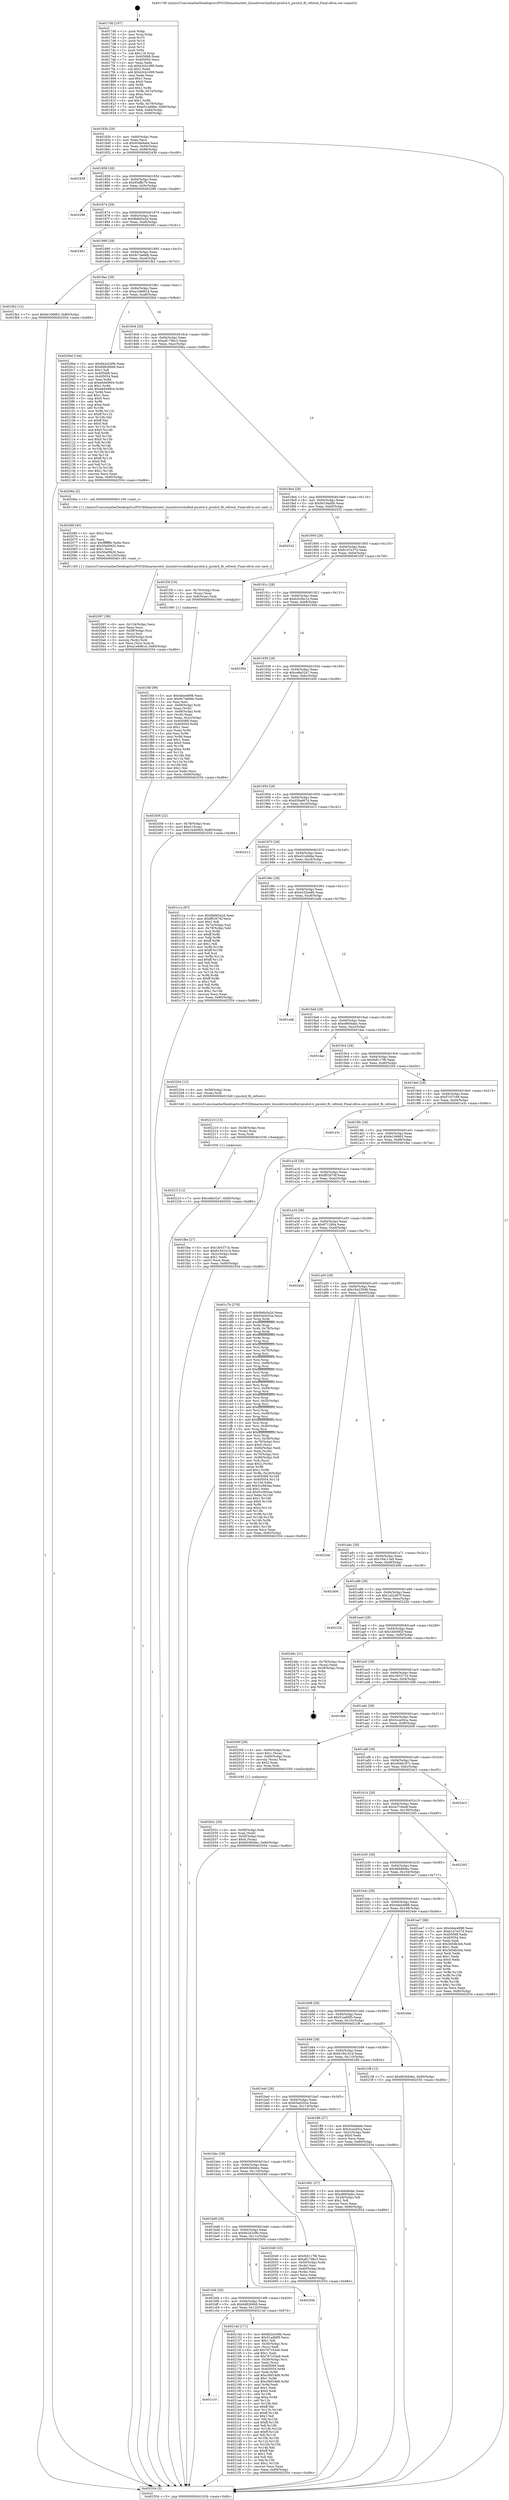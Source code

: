 digraph "0x4017d0" {
  label = "0x4017d0 (/mnt/c/Users/mathe/Desktop/tcc/POCII/binaries/extr_linuxdrivershidhid-picolcd.h_picolcd_fb_refresh_Final-ollvm.out::main(0))"
  labelloc = "t"
  node[shape=record]

  Entry [label="",width=0.3,height=0.3,shape=circle,fillcolor=black,style=filled]
  "0x40183b" [label="{
     0x40183b [29]\l
     | [instrs]\l
     &nbsp;&nbsp;0x40183b \<+3\>: mov -0x80(%rbp),%eax\l
     &nbsp;&nbsp;0x40183e \<+2\>: mov %eax,%ecx\l
     &nbsp;&nbsp;0x401840 \<+6\>: sub $0x93de9a6e,%ecx\l
     &nbsp;&nbsp;0x401846 \<+6\>: mov %eax,-0x94(%rbp)\l
     &nbsp;&nbsp;0x40184c \<+6\>: mov %ecx,-0x98(%rbp)\l
     &nbsp;&nbsp;0x401852 \<+6\>: je 0000000000402439 \<main+0xc69\>\l
  }"]
  "0x402439" [label="{
     0x402439\l
  }", style=dashed]
  "0x401858" [label="{
     0x401858 [28]\l
     | [instrs]\l
     &nbsp;&nbsp;0x401858 \<+5\>: jmp 000000000040185d \<main+0x8d\>\l
     &nbsp;&nbsp;0x40185d \<+6\>: mov -0x94(%rbp),%eax\l
     &nbsp;&nbsp;0x401863 \<+5\>: sub $0x95affe79,%eax\l
     &nbsp;&nbsp;0x401868 \<+6\>: mov %eax,-0x9c(%rbp)\l
     &nbsp;&nbsp;0x40186e \<+6\>: je 0000000000402286 \<main+0xab6\>\l
  }"]
  Exit [label="",width=0.3,height=0.3,shape=circle,fillcolor=black,style=filled,peripheries=2]
  "0x402286" [label="{
     0x402286\l
  }", style=dashed]
  "0x401874" [label="{
     0x401874 [28]\l
     | [instrs]\l
     &nbsp;&nbsp;0x401874 \<+5\>: jmp 0000000000401879 \<main+0xa9\>\l
     &nbsp;&nbsp;0x401879 \<+6\>: mov -0x94(%rbp),%eax\l
     &nbsp;&nbsp;0x40187f \<+5\>: sub $0x9b6b5a2d,%eax\l
     &nbsp;&nbsp;0x401884 \<+6\>: mov %eax,-0xa0(%rbp)\l
     &nbsp;&nbsp;0x40188a \<+6\>: je 0000000000402481 \<main+0xcb1\>\l
  }"]
  "0x40221f" [label="{
     0x40221f [12]\l
     | [instrs]\l
     &nbsp;&nbsp;0x40221f \<+7\>: movl $0xce8e52a7,-0x80(%rbp)\l
     &nbsp;&nbsp;0x402226 \<+5\>: jmp 0000000000402554 \<main+0xd84\>\l
  }"]
  "0x402481" [label="{
     0x402481\l
  }", style=dashed]
  "0x401890" [label="{
     0x401890 [28]\l
     | [instrs]\l
     &nbsp;&nbsp;0x401890 \<+5\>: jmp 0000000000401895 \<main+0xc5\>\l
     &nbsp;&nbsp;0x401895 \<+6\>: mov -0x94(%rbp),%eax\l
     &nbsp;&nbsp;0x40189b \<+5\>: sub $0x9c7de66b,%eax\l
     &nbsp;&nbsp;0x4018a0 \<+6\>: mov %eax,-0xa4(%rbp)\l
     &nbsp;&nbsp;0x4018a6 \<+6\>: je 0000000000401fb2 \<main+0x7e2\>\l
  }"]
  "0x402210" [label="{
     0x402210 [15]\l
     | [instrs]\l
     &nbsp;&nbsp;0x402210 \<+4\>: mov -0x58(%rbp),%rax\l
     &nbsp;&nbsp;0x402214 \<+3\>: mov (%rax),%rax\l
     &nbsp;&nbsp;0x402217 \<+3\>: mov %rax,%rdi\l
     &nbsp;&nbsp;0x40221a \<+5\>: call 0000000000401030 \<free@plt\>\l
     | [calls]\l
     &nbsp;&nbsp;0x401030 \{1\} (unknown)\l
  }"]
  "0x401fb2" [label="{
     0x401fb2 [12]\l
     | [instrs]\l
     &nbsp;&nbsp;0x401fb2 \<+7\>: movl $0xfe106863,-0x80(%rbp)\l
     &nbsp;&nbsp;0x401fb9 \<+5\>: jmp 0000000000402554 \<main+0xd84\>\l
  }"]
  "0x4018ac" [label="{
     0x4018ac [28]\l
     | [instrs]\l
     &nbsp;&nbsp;0x4018ac \<+5\>: jmp 00000000004018b1 \<main+0xe1\>\l
     &nbsp;&nbsp;0x4018b1 \<+6\>: mov -0x94(%rbp),%eax\l
     &nbsp;&nbsp;0x4018b7 \<+5\>: sub $0xa1e9d61d,%eax\l
     &nbsp;&nbsp;0x4018bc \<+6\>: mov %eax,-0xa8(%rbp)\l
     &nbsp;&nbsp;0x4018c2 \<+6\>: je 00000000004020bd \<main+0x8ed\>\l
  }"]
  "0x401c10" [label="{
     0x401c10\l
  }", style=dashed]
  "0x4020bd" [label="{
     0x4020bd [144]\l
     | [instrs]\l
     &nbsp;&nbsp;0x4020bd \<+5\>: mov $0x6b2e249b,%eax\l
     &nbsp;&nbsp;0x4020c2 \<+5\>: mov $0x6d8266b9,%ecx\l
     &nbsp;&nbsp;0x4020c7 \<+2\>: mov $0x1,%dl\l
     &nbsp;&nbsp;0x4020c9 \<+7\>: mov 0x405068,%esi\l
     &nbsp;&nbsp;0x4020d0 \<+7\>: mov 0x405054,%edi\l
     &nbsp;&nbsp;0x4020d7 \<+3\>: mov %esi,%r8d\l
     &nbsp;&nbsp;0x4020da \<+7\>: sub $0xe6d49804,%r8d\l
     &nbsp;&nbsp;0x4020e1 \<+4\>: sub $0x1,%r8d\l
     &nbsp;&nbsp;0x4020e5 \<+7\>: add $0xe6d49804,%r8d\l
     &nbsp;&nbsp;0x4020ec \<+4\>: imul %r8d,%esi\l
     &nbsp;&nbsp;0x4020f0 \<+3\>: and $0x1,%esi\l
     &nbsp;&nbsp;0x4020f3 \<+3\>: cmp $0x0,%esi\l
     &nbsp;&nbsp;0x4020f6 \<+4\>: sete %r9b\l
     &nbsp;&nbsp;0x4020fa \<+3\>: cmp $0xa,%edi\l
     &nbsp;&nbsp;0x4020fd \<+4\>: setl %r10b\l
     &nbsp;&nbsp;0x402101 \<+3\>: mov %r9b,%r11b\l
     &nbsp;&nbsp;0x402104 \<+4\>: xor $0xff,%r11b\l
     &nbsp;&nbsp;0x402108 \<+3\>: mov %r10b,%bl\l
     &nbsp;&nbsp;0x40210b \<+3\>: xor $0xff,%bl\l
     &nbsp;&nbsp;0x40210e \<+3\>: xor $0x0,%dl\l
     &nbsp;&nbsp;0x402111 \<+3\>: mov %r11b,%r14b\l
     &nbsp;&nbsp;0x402114 \<+4\>: and $0x0,%r14b\l
     &nbsp;&nbsp;0x402118 \<+3\>: and %dl,%r9b\l
     &nbsp;&nbsp;0x40211b \<+3\>: mov %bl,%r15b\l
     &nbsp;&nbsp;0x40211e \<+4\>: and $0x0,%r15b\l
     &nbsp;&nbsp;0x402122 \<+3\>: and %dl,%r10b\l
     &nbsp;&nbsp;0x402125 \<+3\>: or %r9b,%r14b\l
     &nbsp;&nbsp;0x402128 \<+3\>: or %r10b,%r15b\l
     &nbsp;&nbsp;0x40212b \<+3\>: xor %r15b,%r14b\l
     &nbsp;&nbsp;0x40212e \<+3\>: or %bl,%r11b\l
     &nbsp;&nbsp;0x402131 \<+4\>: xor $0xff,%r11b\l
     &nbsp;&nbsp;0x402135 \<+3\>: or $0x0,%dl\l
     &nbsp;&nbsp;0x402138 \<+3\>: and %dl,%r11b\l
     &nbsp;&nbsp;0x40213b \<+3\>: or %r11b,%r14b\l
     &nbsp;&nbsp;0x40213e \<+4\>: test $0x1,%r14b\l
     &nbsp;&nbsp;0x402142 \<+3\>: cmovne %ecx,%eax\l
     &nbsp;&nbsp;0x402145 \<+3\>: mov %eax,-0x80(%rbp)\l
     &nbsp;&nbsp;0x402148 \<+5\>: jmp 0000000000402554 \<main+0xd84\>\l
  }"]
  "0x4018c8" [label="{
     0x4018c8 [28]\l
     | [instrs]\l
     &nbsp;&nbsp;0x4018c8 \<+5\>: jmp 00000000004018cd \<main+0xfd\>\l
     &nbsp;&nbsp;0x4018cd \<+6\>: mov -0x94(%rbp),%eax\l
     &nbsp;&nbsp;0x4018d3 \<+5\>: sub $0xa8179bc3,%eax\l
     &nbsp;&nbsp;0x4018d8 \<+6\>: mov %eax,-0xac(%rbp)\l
     &nbsp;&nbsp;0x4018de \<+6\>: je 000000000040206a \<main+0x89a\>\l
  }"]
  "0x40214d" [label="{
     0x40214d [171]\l
     | [instrs]\l
     &nbsp;&nbsp;0x40214d \<+5\>: mov $0x6b2e249b,%eax\l
     &nbsp;&nbsp;0x402152 \<+5\>: mov $0x51adf4f5,%ecx\l
     &nbsp;&nbsp;0x402157 \<+2\>: mov $0x1,%dl\l
     &nbsp;&nbsp;0x402159 \<+4\>: mov -0x50(%rbp),%rsi\l
     &nbsp;&nbsp;0x40215d \<+2\>: mov (%rsi),%edi\l
     &nbsp;&nbsp;0x40215f \<+6\>: add $0x767c53a9,%edi\l
     &nbsp;&nbsp;0x402165 \<+3\>: add $0x1,%edi\l
     &nbsp;&nbsp;0x402168 \<+6\>: sub $0x767c53a9,%edi\l
     &nbsp;&nbsp;0x40216e \<+4\>: mov -0x50(%rbp),%rsi\l
     &nbsp;&nbsp;0x402172 \<+2\>: mov %edi,(%rsi)\l
     &nbsp;&nbsp;0x402174 \<+7\>: mov 0x405068,%edi\l
     &nbsp;&nbsp;0x40217b \<+8\>: mov 0x405054,%r8d\l
     &nbsp;&nbsp;0x402183 \<+3\>: mov %edi,%r9d\l
     &nbsp;&nbsp;0x402186 \<+7\>: add $0xc06f18d8,%r9d\l
     &nbsp;&nbsp;0x40218d \<+4\>: sub $0x1,%r9d\l
     &nbsp;&nbsp;0x402191 \<+7\>: sub $0xc06f18d8,%r9d\l
     &nbsp;&nbsp;0x402198 \<+4\>: imul %r9d,%edi\l
     &nbsp;&nbsp;0x40219c \<+3\>: and $0x1,%edi\l
     &nbsp;&nbsp;0x40219f \<+3\>: cmp $0x0,%edi\l
     &nbsp;&nbsp;0x4021a2 \<+4\>: sete %r10b\l
     &nbsp;&nbsp;0x4021a6 \<+4\>: cmp $0xa,%r8d\l
     &nbsp;&nbsp;0x4021aa \<+4\>: setl %r11b\l
     &nbsp;&nbsp;0x4021ae \<+3\>: mov %r10b,%bl\l
     &nbsp;&nbsp;0x4021b1 \<+3\>: xor $0xff,%bl\l
     &nbsp;&nbsp;0x4021b4 \<+3\>: mov %r11b,%r14b\l
     &nbsp;&nbsp;0x4021b7 \<+4\>: xor $0xff,%r14b\l
     &nbsp;&nbsp;0x4021bb \<+3\>: xor $0x1,%dl\l
     &nbsp;&nbsp;0x4021be \<+3\>: mov %bl,%r15b\l
     &nbsp;&nbsp;0x4021c1 \<+4\>: and $0xff,%r15b\l
     &nbsp;&nbsp;0x4021c5 \<+3\>: and %dl,%r10b\l
     &nbsp;&nbsp;0x4021c8 \<+3\>: mov %r14b,%r12b\l
     &nbsp;&nbsp;0x4021cb \<+4\>: and $0xff,%r12b\l
     &nbsp;&nbsp;0x4021cf \<+3\>: and %dl,%r11b\l
     &nbsp;&nbsp;0x4021d2 \<+3\>: or %r10b,%r15b\l
     &nbsp;&nbsp;0x4021d5 \<+3\>: or %r11b,%r12b\l
     &nbsp;&nbsp;0x4021d8 \<+3\>: xor %r12b,%r15b\l
     &nbsp;&nbsp;0x4021db \<+3\>: or %r14b,%bl\l
     &nbsp;&nbsp;0x4021de \<+3\>: xor $0xff,%bl\l
     &nbsp;&nbsp;0x4021e1 \<+3\>: or $0x1,%dl\l
     &nbsp;&nbsp;0x4021e4 \<+2\>: and %dl,%bl\l
     &nbsp;&nbsp;0x4021e6 \<+3\>: or %bl,%r15b\l
     &nbsp;&nbsp;0x4021e9 \<+4\>: test $0x1,%r15b\l
     &nbsp;&nbsp;0x4021ed \<+3\>: cmovne %ecx,%eax\l
     &nbsp;&nbsp;0x4021f0 \<+3\>: mov %eax,-0x80(%rbp)\l
     &nbsp;&nbsp;0x4021f3 \<+5\>: jmp 0000000000402554 \<main+0xd84\>\l
  }"]
  "0x40206a" [label="{
     0x40206a [5]\l
     | [instrs]\l
     &nbsp;&nbsp;0x40206a \<+5\>: call 0000000000401160 \<next_i\>\l
     | [calls]\l
     &nbsp;&nbsp;0x401160 \{1\} (/mnt/c/Users/mathe/Desktop/tcc/POCII/binaries/extr_linuxdrivershidhid-picolcd.h_picolcd_fb_refresh_Final-ollvm.out::next_i)\l
  }"]
  "0x4018e4" [label="{
     0x4018e4 [28]\l
     | [instrs]\l
     &nbsp;&nbsp;0x4018e4 \<+5\>: jmp 00000000004018e9 \<main+0x119\>\l
     &nbsp;&nbsp;0x4018e9 \<+6\>: mov -0x94(%rbp),%eax\l
     &nbsp;&nbsp;0x4018ef \<+5\>: sub $0xb019ad0b,%eax\l
     &nbsp;&nbsp;0x4018f4 \<+6\>: mov %eax,-0xb0(%rbp)\l
     &nbsp;&nbsp;0x4018fa \<+6\>: je 0000000000402532 \<main+0xd62\>\l
  }"]
  "0x401bf4" [label="{
     0x401bf4 [28]\l
     | [instrs]\l
     &nbsp;&nbsp;0x401bf4 \<+5\>: jmp 0000000000401bf9 \<main+0x429\>\l
     &nbsp;&nbsp;0x401bf9 \<+6\>: mov -0x94(%rbp),%eax\l
     &nbsp;&nbsp;0x401bff \<+5\>: sub $0x6d8266b9,%eax\l
     &nbsp;&nbsp;0x401c04 \<+6\>: mov %eax,-0x120(%rbp)\l
     &nbsp;&nbsp;0x401c0a \<+6\>: je 000000000040214d \<main+0x97d\>\l
  }"]
  "0x402532" [label="{
     0x402532\l
  }", style=dashed]
  "0x401900" [label="{
     0x401900 [28]\l
     | [instrs]\l
     &nbsp;&nbsp;0x401900 \<+5\>: jmp 0000000000401905 \<main+0x135\>\l
     &nbsp;&nbsp;0x401905 \<+6\>: mov -0x94(%rbp),%eax\l
     &nbsp;&nbsp;0x40190b \<+5\>: sub $0xb1d7e37d,%eax\l
     &nbsp;&nbsp;0x401910 \<+6\>: mov %eax,-0xb4(%rbp)\l
     &nbsp;&nbsp;0x401916 \<+6\>: je 0000000000401f3f \<main+0x76f\>\l
  }"]
  "0x40250b" [label="{
     0x40250b\l
  }", style=dashed]
  "0x401f3f" [label="{
     0x401f3f [16]\l
     | [instrs]\l
     &nbsp;&nbsp;0x401f3f \<+4\>: mov -0x70(%rbp),%rax\l
     &nbsp;&nbsp;0x401f43 \<+3\>: mov (%rax),%rax\l
     &nbsp;&nbsp;0x401f46 \<+4\>: mov 0x8(%rax),%rdi\l
     &nbsp;&nbsp;0x401f4a \<+5\>: call 0000000000401060 \<atoi@plt\>\l
     | [calls]\l
     &nbsp;&nbsp;0x401060 \{1\} (unknown)\l
  }"]
  "0x40191c" [label="{
     0x40191c [28]\l
     | [instrs]\l
     &nbsp;&nbsp;0x40191c \<+5\>: jmp 0000000000401921 \<main+0x151\>\l
     &nbsp;&nbsp;0x401921 \<+6\>: mov -0x94(%rbp),%eax\l
     &nbsp;&nbsp;0x401927 \<+5\>: sub $0xb3c0bc1e,%eax\l
     &nbsp;&nbsp;0x40192c \<+6\>: mov %eax,-0xb8(%rbp)\l
     &nbsp;&nbsp;0x401932 \<+6\>: je 0000000000402364 \<main+0xb94\>\l
  }"]
  "0x402097" [label="{
     0x402097 [38]\l
     | [instrs]\l
     &nbsp;&nbsp;0x402097 \<+6\>: mov -0x124(%rbp),%ecx\l
     &nbsp;&nbsp;0x40209d \<+3\>: imul %eax,%ecx\l
     &nbsp;&nbsp;0x4020a0 \<+4\>: mov -0x58(%rbp),%rsi\l
     &nbsp;&nbsp;0x4020a4 \<+3\>: mov (%rsi),%rsi\l
     &nbsp;&nbsp;0x4020a7 \<+4\>: mov -0x50(%rbp),%rdi\l
     &nbsp;&nbsp;0x4020ab \<+3\>: movslq (%rdi),%rdi\l
     &nbsp;&nbsp;0x4020ae \<+3\>: mov %ecx,(%rsi,%rdi,4)\l
     &nbsp;&nbsp;0x4020b1 \<+7\>: movl $0xa1e9d61d,-0x80(%rbp)\l
     &nbsp;&nbsp;0x4020b8 \<+5\>: jmp 0000000000402554 \<main+0xd84\>\l
  }"]
  "0x402364" [label="{
     0x402364\l
  }", style=dashed]
  "0x401938" [label="{
     0x401938 [28]\l
     | [instrs]\l
     &nbsp;&nbsp;0x401938 \<+5\>: jmp 000000000040193d \<main+0x16d\>\l
     &nbsp;&nbsp;0x40193d \<+6\>: mov -0x94(%rbp),%eax\l
     &nbsp;&nbsp;0x401943 \<+5\>: sub $0xce8e52a7,%eax\l
     &nbsp;&nbsp;0x401948 \<+6\>: mov %eax,-0xbc(%rbp)\l
     &nbsp;&nbsp;0x40194e \<+6\>: je 0000000000402456 \<main+0xc86\>\l
  }"]
  "0x40206f" [label="{
     0x40206f [40]\l
     | [instrs]\l
     &nbsp;&nbsp;0x40206f \<+5\>: mov $0x2,%ecx\l
     &nbsp;&nbsp;0x402074 \<+1\>: cltd\l
     &nbsp;&nbsp;0x402075 \<+2\>: idiv %ecx\l
     &nbsp;&nbsp;0x402077 \<+6\>: imul $0xfffffffe,%edx,%ecx\l
     &nbsp;&nbsp;0x40207d \<+6\>: add $0x50a0f420,%ecx\l
     &nbsp;&nbsp;0x402083 \<+3\>: add $0x1,%ecx\l
     &nbsp;&nbsp;0x402086 \<+6\>: sub $0x50a0f420,%ecx\l
     &nbsp;&nbsp;0x40208c \<+6\>: mov %ecx,-0x124(%rbp)\l
     &nbsp;&nbsp;0x402092 \<+5\>: call 0000000000401160 \<next_i\>\l
     | [calls]\l
     &nbsp;&nbsp;0x401160 \{1\} (/mnt/c/Users/mathe/Desktop/tcc/POCII/binaries/extr_linuxdrivershidhid-picolcd.h_picolcd_fb_refresh_Final-ollvm.out::next_i)\l
  }"]
  "0x402456" [label="{
     0x402456 [22]\l
     | [instrs]\l
     &nbsp;&nbsp;0x402456 \<+4\>: mov -0x78(%rbp),%rax\l
     &nbsp;&nbsp;0x40245a \<+6\>: movl $0x0,(%rax)\l
     &nbsp;&nbsp;0x402460 \<+7\>: movl $0x1b400f2f,-0x80(%rbp)\l
     &nbsp;&nbsp;0x402467 \<+5\>: jmp 0000000000402554 \<main+0xd84\>\l
  }"]
  "0x401954" [label="{
     0x401954 [28]\l
     | [instrs]\l
     &nbsp;&nbsp;0x401954 \<+5\>: jmp 0000000000401959 \<main+0x189\>\l
     &nbsp;&nbsp;0x401959 \<+6\>: mov -0x94(%rbp),%eax\l
     &nbsp;&nbsp;0x40195f \<+5\>: sub $0xd30a667d,%eax\l
     &nbsp;&nbsp;0x401964 \<+6\>: mov %eax,-0xc0(%rbp)\l
     &nbsp;&nbsp;0x40196a \<+6\>: je 0000000000402412 \<main+0xc42\>\l
  }"]
  "0x401bd8" [label="{
     0x401bd8 [28]\l
     | [instrs]\l
     &nbsp;&nbsp;0x401bd8 \<+5\>: jmp 0000000000401bdd \<main+0x40d\>\l
     &nbsp;&nbsp;0x401bdd \<+6\>: mov -0x94(%rbp),%eax\l
     &nbsp;&nbsp;0x401be3 \<+5\>: sub $0x6b2e249b,%eax\l
     &nbsp;&nbsp;0x401be8 \<+6\>: mov %eax,-0x11c(%rbp)\l
     &nbsp;&nbsp;0x401bee \<+6\>: je 000000000040250b \<main+0xd3b\>\l
  }"]
  "0x402412" [label="{
     0x402412\l
  }", style=dashed]
  "0x401970" [label="{
     0x401970 [28]\l
     | [instrs]\l
     &nbsp;&nbsp;0x401970 \<+5\>: jmp 0000000000401975 \<main+0x1a5\>\l
     &nbsp;&nbsp;0x401975 \<+6\>: mov -0x94(%rbp),%eax\l
     &nbsp;&nbsp;0x40197b \<+5\>: sub $0xe51a9dbe,%eax\l
     &nbsp;&nbsp;0x401980 \<+6\>: mov %eax,-0xc4(%rbp)\l
     &nbsp;&nbsp;0x401986 \<+6\>: je 0000000000401c1a \<main+0x44a\>\l
  }"]
  "0x402049" [label="{
     0x402049 [33]\l
     | [instrs]\l
     &nbsp;&nbsp;0x402049 \<+5\>: mov $0xf48117f6,%eax\l
     &nbsp;&nbsp;0x40204e \<+5\>: mov $0xa8179bc3,%ecx\l
     &nbsp;&nbsp;0x402053 \<+4\>: mov -0x50(%rbp),%rdx\l
     &nbsp;&nbsp;0x402057 \<+2\>: mov (%rdx),%esi\l
     &nbsp;&nbsp;0x402059 \<+4\>: mov -0x60(%rbp),%rdx\l
     &nbsp;&nbsp;0x40205d \<+2\>: cmp (%rdx),%esi\l
     &nbsp;&nbsp;0x40205f \<+3\>: cmovl %ecx,%eax\l
     &nbsp;&nbsp;0x402062 \<+3\>: mov %eax,-0x80(%rbp)\l
     &nbsp;&nbsp;0x402065 \<+5\>: jmp 0000000000402554 \<main+0xd84\>\l
  }"]
  "0x401c1a" [label="{
     0x401c1a [97]\l
     | [instrs]\l
     &nbsp;&nbsp;0x401c1a \<+5\>: mov $0x9b6b5a2d,%eax\l
     &nbsp;&nbsp;0x401c1f \<+5\>: mov $0xff52674f,%ecx\l
     &nbsp;&nbsp;0x401c24 \<+2\>: mov $0x1,%dl\l
     &nbsp;&nbsp;0x401c26 \<+4\>: mov -0x7a(%rbp),%sil\l
     &nbsp;&nbsp;0x401c2a \<+4\>: mov -0x79(%rbp),%dil\l
     &nbsp;&nbsp;0x401c2e \<+3\>: mov %sil,%r8b\l
     &nbsp;&nbsp;0x401c31 \<+4\>: xor $0xff,%r8b\l
     &nbsp;&nbsp;0x401c35 \<+3\>: mov %dil,%r9b\l
     &nbsp;&nbsp;0x401c38 \<+4\>: xor $0xff,%r9b\l
     &nbsp;&nbsp;0x401c3c \<+3\>: xor $0x1,%dl\l
     &nbsp;&nbsp;0x401c3f \<+3\>: mov %r8b,%r10b\l
     &nbsp;&nbsp;0x401c42 \<+4\>: and $0xff,%r10b\l
     &nbsp;&nbsp;0x401c46 \<+3\>: and %dl,%sil\l
     &nbsp;&nbsp;0x401c49 \<+3\>: mov %r9b,%r11b\l
     &nbsp;&nbsp;0x401c4c \<+4\>: and $0xff,%r11b\l
     &nbsp;&nbsp;0x401c50 \<+3\>: and %dl,%dil\l
     &nbsp;&nbsp;0x401c53 \<+3\>: or %sil,%r10b\l
     &nbsp;&nbsp;0x401c56 \<+3\>: or %dil,%r11b\l
     &nbsp;&nbsp;0x401c59 \<+3\>: xor %r11b,%r10b\l
     &nbsp;&nbsp;0x401c5c \<+3\>: or %r9b,%r8b\l
     &nbsp;&nbsp;0x401c5f \<+4\>: xor $0xff,%r8b\l
     &nbsp;&nbsp;0x401c63 \<+3\>: or $0x1,%dl\l
     &nbsp;&nbsp;0x401c66 \<+3\>: and %dl,%r8b\l
     &nbsp;&nbsp;0x401c69 \<+3\>: or %r8b,%r10b\l
     &nbsp;&nbsp;0x401c6c \<+4\>: test $0x1,%r10b\l
     &nbsp;&nbsp;0x401c70 \<+3\>: cmovne %ecx,%eax\l
     &nbsp;&nbsp;0x401c73 \<+3\>: mov %eax,-0x80(%rbp)\l
     &nbsp;&nbsp;0x401c76 \<+5\>: jmp 0000000000402554 \<main+0xd84\>\l
  }"]
  "0x40198c" [label="{
     0x40198c [28]\l
     | [instrs]\l
     &nbsp;&nbsp;0x40198c \<+5\>: jmp 0000000000401991 \<main+0x1c1\>\l
     &nbsp;&nbsp;0x401991 \<+6\>: mov -0x94(%rbp),%eax\l
     &nbsp;&nbsp;0x401997 \<+5\>: sub $0xe532ee86,%eax\l
     &nbsp;&nbsp;0x40199c \<+6\>: mov %eax,-0xc8(%rbp)\l
     &nbsp;&nbsp;0x4019a2 \<+6\>: je 0000000000401edb \<main+0x70b\>\l
  }"]
  "0x402554" [label="{
     0x402554 [5]\l
     | [instrs]\l
     &nbsp;&nbsp;0x402554 \<+5\>: jmp 000000000040183b \<main+0x6b\>\l
  }"]
  "0x4017d0" [label="{
     0x4017d0 [107]\l
     | [instrs]\l
     &nbsp;&nbsp;0x4017d0 \<+1\>: push %rbp\l
     &nbsp;&nbsp;0x4017d1 \<+3\>: mov %rsp,%rbp\l
     &nbsp;&nbsp;0x4017d4 \<+2\>: push %r15\l
     &nbsp;&nbsp;0x4017d6 \<+2\>: push %r14\l
     &nbsp;&nbsp;0x4017d8 \<+2\>: push %r13\l
     &nbsp;&nbsp;0x4017da \<+2\>: push %r12\l
     &nbsp;&nbsp;0x4017dc \<+1\>: push %rbx\l
     &nbsp;&nbsp;0x4017dd \<+7\>: sub $0x118,%rsp\l
     &nbsp;&nbsp;0x4017e4 \<+7\>: mov 0x405068,%eax\l
     &nbsp;&nbsp;0x4017eb \<+7\>: mov 0x405054,%ecx\l
     &nbsp;&nbsp;0x4017f2 \<+2\>: mov %eax,%edx\l
     &nbsp;&nbsp;0x4017f4 \<+6\>: sub $0xb3cb1d99,%edx\l
     &nbsp;&nbsp;0x4017fa \<+3\>: sub $0x1,%edx\l
     &nbsp;&nbsp;0x4017fd \<+6\>: add $0xb3cb1d99,%edx\l
     &nbsp;&nbsp;0x401803 \<+3\>: imul %edx,%eax\l
     &nbsp;&nbsp;0x401806 \<+3\>: and $0x1,%eax\l
     &nbsp;&nbsp;0x401809 \<+3\>: cmp $0x0,%eax\l
     &nbsp;&nbsp;0x40180c \<+4\>: sete %r8b\l
     &nbsp;&nbsp;0x401810 \<+4\>: and $0x1,%r8b\l
     &nbsp;&nbsp;0x401814 \<+4\>: mov %r8b,-0x7a(%rbp)\l
     &nbsp;&nbsp;0x401818 \<+3\>: cmp $0xa,%ecx\l
     &nbsp;&nbsp;0x40181b \<+4\>: setl %r8b\l
     &nbsp;&nbsp;0x40181f \<+4\>: and $0x1,%r8b\l
     &nbsp;&nbsp;0x401823 \<+4\>: mov %r8b,-0x79(%rbp)\l
     &nbsp;&nbsp;0x401827 \<+7\>: movl $0xe51a9dbe,-0x80(%rbp)\l
     &nbsp;&nbsp;0x40182e \<+6\>: mov %edi,-0x84(%rbp)\l
     &nbsp;&nbsp;0x401834 \<+7\>: mov %rsi,-0x90(%rbp)\l
  }"]
  "0x40202c" [label="{
     0x40202c [29]\l
     | [instrs]\l
     &nbsp;&nbsp;0x40202c \<+4\>: mov -0x58(%rbp),%rdi\l
     &nbsp;&nbsp;0x402030 \<+3\>: mov %rax,(%rdi)\l
     &nbsp;&nbsp;0x402033 \<+4\>: mov -0x50(%rbp),%rax\l
     &nbsp;&nbsp;0x402037 \<+6\>: movl $0x0,(%rax)\l
     &nbsp;&nbsp;0x40203d \<+7\>: movl $0x663b64bc,-0x80(%rbp)\l
     &nbsp;&nbsp;0x402044 \<+5\>: jmp 0000000000402554 \<main+0xd84\>\l
  }"]
  "0x401edb" [label="{
     0x401edb\l
  }", style=dashed]
  "0x4019a8" [label="{
     0x4019a8 [28]\l
     | [instrs]\l
     &nbsp;&nbsp;0x4019a8 \<+5\>: jmp 00000000004019ad \<main+0x1dd\>\l
     &nbsp;&nbsp;0x4019ad \<+6\>: mov -0x94(%rbp),%eax\l
     &nbsp;&nbsp;0x4019b3 \<+5\>: sub $0xe8604abc,%eax\l
     &nbsp;&nbsp;0x4019b8 \<+6\>: mov %eax,-0xcc(%rbp)\l
     &nbsp;&nbsp;0x4019be \<+6\>: je 0000000000401dac \<main+0x5dc\>\l
  }"]
  "0x401f4f" [label="{
     0x401f4f [99]\l
     | [instrs]\l
     &nbsp;&nbsp;0x401f4f \<+5\>: mov $0x4dee4898,%ecx\l
     &nbsp;&nbsp;0x401f54 \<+5\>: mov $0x9c7de66b,%edx\l
     &nbsp;&nbsp;0x401f59 \<+2\>: xor %esi,%esi\l
     &nbsp;&nbsp;0x401f5b \<+4\>: mov -0x68(%rbp),%rdi\l
     &nbsp;&nbsp;0x401f5f \<+2\>: mov %eax,(%rdi)\l
     &nbsp;&nbsp;0x401f61 \<+4\>: mov -0x68(%rbp),%rdi\l
     &nbsp;&nbsp;0x401f65 \<+2\>: mov (%rdi),%eax\l
     &nbsp;&nbsp;0x401f67 \<+3\>: mov %eax,-0x2c(%rbp)\l
     &nbsp;&nbsp;0x401f6a \<+7\>: mov 0x405068,%eax\l
     &nbsp;&nbsp;0x401f71 \<+8\>: mov 0x405054,%r8d\l
     &nbsp;&nbsp;0x401f79 \<+3\>: sub $0x1,%esi\l
     &nbsp;&nbsp;0x401f7c \<+3\>: mov %eax,%r9d\l
     &nbsp;&nbsp;0x401f7f \<+3\>: add %esi,%r9d\l
     &nbsp;&nbsp;0x401f82 \<+4\>: imul %r9d,%eax\l
     &nbsp;&nbsp;0x401f86 \<+3\>: and $0x1,%eax\l
     &nbsp;&nbsp;0x401f89 \<+3\>: cmp $0x0,%eax\l
     &nbsp;&nbsp;0x401f8c \<+4\>: sete %r10b\l
     &nbsp;&nbsp;0x401f90 \<+4\>: cmp $0xa,%r8d\l
     &nbsp;&nbsp;0x401f94 \<+4\>: setl %r11b\l
     &nbsp;&nbsp;0x401f98 \<+3\>: mov %r10b,%bl\l
     &nbsp;&nbsp;0x401f9b \<+3\>: and %r11b,%bl\l
     &nbsp;&nbsp;0x401f9e \<+3\>: xor %r11b,%r10b\l
     &nbsp;&nbsp;0x401fa1 \<+3\>: or %r10b,%bl\l
     &nbsp;&nbsp;0x401fa4 \<+3\>: test $0x1,%bl\l
     &nbsp;&nbsp;0x401fa7 \<+3\>: cmovne %edx,%ecx\l
     &nbsp;&nbsp;0x401faa \<+3\>: mov %ecx,-0x80(%rbp)\l
     &nbsp;&nbsp;0x401fad \<+5\>: jmp 0000000000402554 \<main+0xd84\>\l
  }"]
  "0x401dac" [label="{
     0x401dac\l
  }", style=dashed]
  "0x4019c4" [label="{
     0x4019c4 [28]\l
     | [instrs]\l
     &nbsp;&nbsp;0x4019c4 \<+5\>: jmp 00000000004019c9 \<main+0x1f9\>\l
     &nbsp;&nbsp;0x4019c9 \<+6\>: mov -0x94(%rbp),%eax\l
     &nbsp;&nbsp;0x4019cf \<+5\>: sub $0xf48117f6,%eax\l
     &nbsp;&nbsp;0x4019d4 \<+6\>: mov %eax,-0xd0(%rbp)\l
     &nbsp;&nbsp;0x4019da \<+6\>: je 0000000000402204 \<main+0xa34\>\l
  }"]
  "0x401bbc" [label="{
     0x401bbc [28]\l
     | [instrs]\l
     &nbsp;&nbsp;0x401bbc \<+5\>: jmp 0000000000401bc1 \<main+0x3f1\>\l
     &nbsp;&nbsp;0x401bc1 \<+6\>: mov -0x94(%rbp),%eax\l
     &nbsp;&nbsp;0x401bc7 \<+5\>: sub $0x663b64bc,%eax\l
     &nbsp;&nbsp;0x401bcc \<+6\>: mov %eax,-0x118(%rbp)\l
     &nbsp;&nbsp;0x401bd2 \<+6\>: je 0000000000402049 \<main+0x879\>\l
  }"]
  "0x402204" [label="{
     0x402204 [12]\l
     | [instrs]\l
     &nbsp;&nbsp;0x402204 \<+4\>: mov -0x58(%rbp),%rax\l
     &nbsp;&nbsp;0x402208 \<+3\>: mov (%rax),%rdi\l
     &nbsp;&nbsp;0x40220b \<+5\>: call 00000000004015d0 \<picolcd_fb_refresh\>\l
     | [calls]\l
     &nbsp;&nbsp;0x4015d0 \{1\} (/mnt/c/Users/mathe/Desktop/tcc/POCII/binaries/extr_linuxdrivershidhid-picolcd.h_picolcd_fb_refresh_Final-ollvm.out::picolcd_fb_refresh)\l
  }"]
  "0x4019e0" [label="{
     0x4019e0 [28]\l
     | [instrs]\l
     &nbsp;&nbsp;0x4019e0 \<+5\>: jmp 00000000004019e5 \<main+0x215\>\l
     &nbsp;&nbsp;0x4019e5 \<+6\>: mov -0x94(%rbp),%eax\l
     &nbsp;&nbsp;0x4019eb \<+5\>: sub $0xf7c57c99,%eax\l
     &nbsp;&nbsp;0x4019f0 \<+6\>: mov %eax,-0xd4(%rbp)\l
     &nbsp;&nbsp;0x4019f6 \<+6\>: je 0000000000401e3c \<main+0x66c\>\l
  }"]
  "0x401d91" [label="{
     0x401d91 [27]\l
     | [instrs]\l
     &nbsp;&nbsp;0x401d91 \<+5\>: mov $0x4b6d6dec,%eax\l
     &nbsp;&nbsp;0x401d96 \<+5\>: mov $0xe8604abc,%ecx\l
     &nbsp;&nbsp;0x401d9b \<+3\>: mov -0x2d(%rbp),%dl\l
     &nbsp;&nbsp;0x401d9e \<+3\>: test $0x1,%dl\l
     &nbsp;&nbsp;0x401da1 \<+3\>: cmovne %ecx,%eax\l
     &nbsp;&nbsp;0x401da4 \<+3\>: mov %eax,-0x80(%rbp)\l
     &nbsp;&nbsp;0x401da7 \<+5\>: jmp 0000000000402554 \<main+0xd84\>\l
  }"]
  "0x401e3c" [label="{
     0x401e3c\l
  }", style=dashed]
  "0x4019fc" [label="{
     0x4019fc [28]\l
     | [instrs]\l
     &nbsp;&nbsp;0x4019fc \<+5\>: jmp 0000000000401a01 \<main+0x231\>\l
     &nbsp;&nbsp;0x401a01 \<+6\>: mov -0x94(%rbp),%eax\l
     &nbsp;&nbsp;0x401a07 \<+5\>: sub $0xfe106863,%eax\l
     &nbsp;&nbsp;0x401a0c \<+6\>: mov %eax,-0xd8(%rbp)\l
     &nbsp;&nbsp;0x401a12 \<+6\>: je 0000000000401fbe \<main+0x7ee\>\l
  }"]
  "0x401ba0" [label="{
     0x401ba0 [28]\l
     | [instrs]\l
     &nbsp;&nbsp;0x401ba0 \<+5\>: jmp 0000000000401ba5 \<main+0x3d5\>\l
     &nbsp;&nbsp;0x401ba5 \<+6\>: mov -0x94(%rbp),%eax\l
     &nbsp;&nbsp;0x401bab \<+5\>: sub $0x63ed202a,%eax\l
     &nbsp;&nbsp;0x401bb0 \<+6\>: mov %eax,-0x114(%rbp)\l
     &nbsp;&nbsp;0x401bb6 \<+6\>: je 0000000000401d91 \<main+0x5c1\>\l
  }"]
  "0x401fbe" [label="{
     0x401fbe [27]\l
     | [instrs]\l
     &nbsp;&nbsp;0x401fbe \<+5\>: mov $0x1fe5371b,%eax\l
     &nbsp;&nbsp;0x401fc3 \<+5\>: mov $0x61941b1d,%ecx\l
     &nbsp;&nbsp;0x401fc8 \<+3\>: mov -0x2c(%rbp),%edx\l
     &nbsp;&nbsp;0x401fcb \<+3\>: cmp $0x1,%edx\l
     &nbsp;&nbsp;0x401fce \<+3\>: cmovl %ecx,%eax\l
     &nbsp;&nbsp;0x401fd1 \<+3\>: mov %eax,-0x80(%rbp)\l
     &nbsp;&nbsp;0x401fd4 \<+5\>: jmp 0000000000402554 \<main+0xd84\>\l
  }"]
  "0x401a18" [label="{
     0x401a18 [28]\l
     | [instrs]\l
     &nbsp;&nbsp;0x401a18 \<+5\>: jmp 0000000000401a1d \<main+0x24d\>\l
     &nbsp;&nbsp;0x401a1d \<+6\>: mov -0x94(%rbp),%eax\l
     &nbsp;&nbsp;0x401a23 \<+5\>: sub $0xff52674f,%eax\l
     &nbsp;&nbsp;0x401a28 \<+6\>: mov %eax,-0xdc(%rbp)\l
     &nbsp;&nbsp;0x401a2e \<+6\>: je 0000000000401c7b \<main+0x4ab\>\l
  }"]
  "0x401ff4" [label="{
     0x401ff4 [27]\l
     | [instrs]\l
     &nbsp;&nbsp;0x401ff4 \<+5\>: mov $0x93de9a6e,%eax\l
     &nbsp;&nbsp;0x401ff9 \<+5\>: mov $0x3cca50ca,%ecx\l
     &nbsp;&nbsp;0x401ffe \<+3\>: mov -0x2c(%rbp),%edx\l
     &nbsp;&nbsp;0x402001 \<+3\>: cmp $0x0,%edx\l
     &nbsp;&nbsp;0x402004 \<+3\>: cmove %ecx,%eax\l
     &nbsp;&nbsp;0x402007 \<+3\>: mov %eax,-0x80(%rbp)\l
     &nbsp;&nbsp;0x40200a \<+5\>: jmp 0000000000402554 \<main+0xd84\>\l
  }"]
  "0x401c7b" [label="{
     0x401c7b [278]\l
     | [instrs]\l
     &nbsp;&nbsp;0x401c7b \<+5\>: mov $0x9b6b5a2d,%eax\l
     &nbsp;&nbsp;0x401c80 \<+5\>: mov $0x63ed202a,%ecx\l
     &nbsp;&nbsp;0x401c85 \<+3\>: mov %rsp,%rdx\l
     &nbsp;&nbsp;0x401c88 \<+4\>: add $0xfffffffffffffff0,%rdx\l
     &nbsp;&nbsp;0x401c8c \<+3\>: mov %rdx,%rsp\l
     &nbsp;&nbsp;0x401c8f \<+4\>: mov %rdx,-0x78(%rbp)\l
     &nbsp;&nbsp;0x401c93 \<+3\>: mov %rsp,%rdx\l
     &nbsp;&nbsp;0x401c96 \<+4\>: add $0xfffffffffffffff0,%rdx\l
     &nbsp;&nbsp;0x401c9a \<+3\>: mov %rdx,%rsp\l
     &nbsp;&nbsp;0x401c9d \<+3\>: mov %rsp,%rsi\l
     &nbsp;&nbsp;0x401ca0 \<+4\>: add $0xfffffffffffffff0,%rsi\l
     &nbsp;&nbsp;0x401ca4 \<+3\>: mov %rsi,%rsp\l
     &nbsp;&nbsp;0x401ca7 \<+4\>: mov %rsi,-0x70(%rbp)\l
     &nbsp;&nbsp;0x401cab \<+3\>: mov %rsp,%rsi\l
     &nbsp;&nbsp;0x401cae \<+4\>: add $0xfffffffffffffff0,%rsi\l
     &nbsp;&nbsp;0x401cb2 \<+3\>: mov %rsi,%rsp\l
     &nbsp;&nbsp;0x401cb5 \<+4\>: mov %rsi,-0x68(%rbp)\l
     &nbsp;&nbsp;0x401cb9 \<+3\>: mov %rsp,%rsi\l
     &nbsp;&nbsp;0x401cbc \<+4\>: add $0xfffffffffffffff0,%rsi\l
     &nbsp;&nbsp;0x401cc0 \<+3\>: mov %rsi,%rsp\l
     &nbsp;&nbsp;0x401cc3 \<+4\>: mov %rsi,-0x60(%rbp)\l
     &nbsp;&nbsp;0x401cc7 \<+3\>: mov %rsp,%rsi\l
     &nbsp;&nbsp;0x401cca \<+4\>: add $0xfffffffffffffff0,%rsi\l
     &nbsp;&nbsp;0x401cce \<+3\>: mov %rsi,%rsp\l
     &nbsp;&nbsp;0x401cd1 \<+4\>: mov %rsi,-0x58(%rbp)\l
     &nbsp;&nbsp;0x401cd5 \<+3\>: mov %rsp,%rsi\l
     &nbsp;&nbsp;0x401cd8 \<+4\>: add $0xfffffffffffffff0,%rsi\l
     &nbsp;&nbsp;0x401cdc \<+3\>: mov %rsi,%rsp\l
     &nbsp;&nbsp;0x401cdf \<+4\>: mov %rsi,-0x50(%rbp)\l
     &nbsp;&nbsp;0x401ce3 \<+3\>: mov %rsp,%rsi\l
     &nbsp;&nbsp;0x401ce6 \<+4\>: add $0xfffffffffffffff0,%rsi\l
     &nbsp;&nbsp;0x401cea \<+3\>: mov %rsi,%rsp\l
     &nbsp;&nbsp;0x401ced \<+4\>: mov %rsi,-0x48(%rbp)\l
     &nbsp;&nbsp;0x401cf1 \<+3\>: mov %rsp,%rsi\l
     &nbsp;&nbsp;0x401cf4 \<+4\>: add $0xfffffffffffffff0,%rsi\l
     &nbsp;&nbsp;0x401cf8 \<+3\>: mov %rsi,%rsp\l
     &nbsp;&nbsp;0x401cfb \<+4\>: mov %rsi,-0x40(%rbp)\l
     &nbsp;&nbsp;0x401cff \<+3\>: mov %rsp,%rsi\l
     &nbsp;&nbsp;0x401d02 \<+4\>: add $0xfffffffffffffff0,%rsi\l
     &nbsp;&nbsp;0x401d06 \<+3\>: mov %rsi,%rsp\l
     &nbsp;&nbsp;0x401d09 \<+4\>: mov %rsi,-0x38(%rbp)\l
     &nbsp;&nbsp;0x401d0d \<+4\>: mov -0x78(%rbp),%rsi\l
     &nbsp;&nbsp;0x401d11 \<+6\>: movl $0x0,(%rsi)\l
     &nbsp;&nbsp;0x401d17 \<+6\>: mov -0x84(%rbp),%edi\l
     &nbsp;&nbsp;0x401d1d \<+2\>: mov %edi,(%rdx)\l
     &nbsp;&nbsp;0x401d1f \<+4\>: mov -0x70(%rbp),%rsi\l
     &nbsp;&nbsp;0x401d23 \<+7\>: mov -0x90(%rbp),%r8\l
     &nbsp;&nbsp;0x401d2a \<+3\>: mov %r8,(%rsi)\l
     &nbsp;&nbsp;0x401d2d \<+3\>: cmpl $0x2,(%rdx)\l
     &nbsp;&nbsp;0x401d30 \<+4\>: setne %r9b\l
     &nbsp;&nbsp;0x401d34 \<+4\>: and $0x1,%r9b\l
     &nbsp;&nbsp;0x401d38 \<+4\>: mov %r9b,-0x2d(%rbp)\l
     &nbsp;&nbsp;0x401d3c \<+8\>: mov 0x405068,%r10d\l
     &nbsp;&nbsp;0x401d44 \<+8\>: mov 0x405054,%r11d\l
     &nbsp;&nbsp;0x401d4c \<+3\>: mov %r10d,%ebx\l
     &nbsp;&nbsp;0x401d4f \<+6\>: add $0x5cc963aa,%ebx\l
     &nbsp;&nbsp;0x401d55 \<+3\>: sub $0x1,%ebx\l
     &nbsp;&nbsp;0x401d58 \<+6\>: sub $0x5cc963aa,%ebx\l
     &nbsp;&nbsp;0x401d5e \<+4\>: imul %ebx,%r10d\l
     &nbsp;&nbsp;0x401d62 \<+4\>: and $0x1,%r10d\l
     &nbsp;&nbsp;0x401d66 \<+4\>: cmp $0x0,%r10d\l
     &nbsp;&nbsp;0x401d6a \<+4\>: sete %r9b\l
     &nbsp;&nbsp;0x401d6e \<+4\>: cmp $0xa,%r11d\l
     &nbsp;&nbsp;0x401d72 \<+4\>: setl %r14b\l
     &nbsp;&nbsp;0x401d76 \<+3\>: mov %r9b,%r15b\l
     &nbsp;&nbsp;0x401d79 \<+3\>: and %r14b,%r15b\l
     &nbsp;&nbsp;0x401d7c \<+3\>: xor %r14b,%r9b\l
     &nbsp;&nbsp;0x401d7f \<+3\>: or %r9b,%r15b\l
     &nbsp;&nbsp;0x401d82 \<+4\>: test $0x1,%r15b\l
     &nbsp;&nbsp;0x401d86 \<+3\>: cmovne %ecx,%eax\l
     &nbsp;&nbsp;0x401d89 \<+3\>: mov %eax,-0x80(%rbp)\l
     &nbsp;&nbsp;0x401d8c \<+5\>: jmp 0000000000402554 \<main+0xd84\>\l
  }"]
  "0x401a34" [label="{
     0x401a34 [28]\l
     | [instrs]\l
     &nbsp;&nbsp;0x401a34 \<+5\>: jmp 0000000000401a39 \<main+0x269\>\l
     &nbsp;&nbsp;0x401a39 \<+6\>: mov -0x94(%rbp),%eax\l
     &nbsp;&nbsp;0x401a3f \<+5\>: sub $0x871280a,%eax\l
     &nbsp;&nbsp;0x401a44 \<+6\>: mov %eax,-0xe0(%rbp)\l
     &nbsp;&nbsp;0x401a4a \<+6\>: je 0000000000402445 \<main+0xc75\>\l
  }"]
  "0x401b84" [label="{
     0x401b84 [28]\l
     | [instrs]\l
     &nbsp;&nbsp;0x401b84 \<+5\>: jmp 0000000000401b89 \<main+0x3b9\>\l
     &nbsp;&nbsp;0x401b89 \<+6\>: mov -0x94(%rbp),%eax\l
     &nbsp;&nbsp;0x401b8f \<+5\>: sub $0x61941b1d,%eax\l
     &nbsp;&nbsp;0x401b94 \<+6\>: mov %eax,-0x110(%rbp)\l
     &nbsp;&nbsp;0x401b9a \<+6\>: je 0000000000401ff4 \<main+0x824\>\l
  }"]
  "0x4021f8" [label="{
     0x4021f8 [12]\l
     | [instrs]\l
     &nbsp;&nbsp;0x4021f8 \<+7\>: movl $0x663b64bc,-0x80(%rbp)\l
     &nbsp;&nbsp;0x4021ff \<+5\>: jmp 0000000000402554 \<main+0xd84\>\l
  }"]
  "0x402445" [label="{
     0x402445\l
  }", style=dashed]
  "0x401a50" [label="{
     0x401a50 [28]\l
     | [instrs]\l
     &nbsp;&nbsp;0x401a50 \<+5\>: jmp 0000000000401a55 \<main+0x285\>\l
     &nbsp;&nbsp;0x401a55 \<+6\>: mov -0x94(%rbp),%eax\l
     &nbsp;&nbsp;0x401a5b \<+5\>: sub $0x16e235d8,%eax\l
     &nbsp;&nbsp;0x401a60 \<+6\>: mov %eax,-0xe4(%rbp)\l
     &nbsp;&nbsp;0x401a66 \<+6\>: je 00000000004022de \<main+0xb0e\>\l
  }"]
  "0x401b68" [label="{
     0x401b68 [28]\l
     | [instrs]\l
     &nbsp;&nbsp;0x401b68 \<+5\>: jmp 0000000000401b6d \<main+0x39d\>\l
     &nbsp;&nbsp;0x401b6d \<+6\>: mov -0x94(%rbp),%eax\l
     &nbsp;&nbsp;0x401b73 \<+5\>: sub $0x51adf4f5,%eax\l
     &nbsp;&nbsp;0x401b78 \<+6\>: mov %eax,-0x10c(%rbp)\l
     &nbsp;&nbsp;0x401b7e \<+6\>: je 00000000004021f8 \<main+0xa28\>\l
  }"]
  "0x4022de" [label="{
     0x4022de\l
  }", style=dashed]
  "0x401a6c" [label="{
     0x401a6c [28]\l
     | [instrs]\l
     &nbsp;&nbsp;0x401a6c \<+5\>: jmp 0000000000401a71 \<main+0x2a1\>\l
     &nbsp;&nbsp;0x401a71 \<+6\>: mov -0x94(%rbp),%eax\l
     &nbsp;&nbsp;0x401a77 \<+5\>: sub $0x194c13a0,%eax\l
     &nbsp;&nbsp;0x401a7c \<+6\>: mov %eax,-0xe8(%rbp)\l
     &nbsp;&nbsp;0x401a82 \<+6\>: je 0000000000402406 \<main+0xc36\>\l
  }"]
  "0x4024de" [label="{
     0x4024de\l
  }", style=dashed]
  "0x402406" [label="{
     0x402406\l
  }", style=dashed]
  "0x401a88" [label="{
     0x401a88 [28]\l
     | [instrs]\l
     &nbsp;&nbsp;0x401a88 \<+5\>: jmp 0000000000401a8d \<main+0x2bd\>\l
     &nbsp;&nbsp;0x401a8d \<+6\>: mov -0x94(%rbp),%eax\l
     &nbsp;&nbsp;0x401a93 \<+5\>: sub $0x1a52467f,%eax\l
     &nbsp;&nbsp;0x401a98 \<+6\>: mov %eax,-0xec(%rbp)\l
     &nbsp;&nbsp;0x401a9e \<+6\>: je 000000000040222b \<main+0xa5b\>\l
  }"]
  "0x401b4c" [label="{
     0x401b4c [28]\l
     | [instrs]\l
     &nbsp;&nbsp;0x401b4c \<+5\>: jmp 0000000000401b51 \<main+0x381\>\l
     &nbsp;&nbsp;0x401b51 \<+6\>: mov -0x94(%rbp),%eax\l
     &nbsp;&nbsp;0x401b57 \<+5\>: sub $0x4dee4898,%eax\l
     &nbsp;&nbsp;0x401b5c \<+6\>: mov %eax,-0x108(%rbp)\l
     &nbsp;&nbsp;0x401b62 \<+6\>: je 00000000004024de \<main+0xd0e\>\l
  }"]
  "0x40222b" [label="{
     0x40222b\l
  }", style=dashed]
  "0x401aa4" [label="{
     0x401aa4 [28]\l
     | [instrs]\l
     &nbsp;&nbsp;0x401aa4 \<+5\>: jmp 0000000000401aa9 \<main+0x2d9\>\l
     &nbsp;&nbsp;0x401aa9 \<+6\>: mov -0x94(%rbp),%eax\l
     &nbsp;&nbsp;0x401aaf \<+5\>: sub $0x1b400f2f,%eax\l
     &nbsp;&nbsp;0x401ab4 \<+6\>: mov %eax,-0xf0(%rbp)\l
     &nbsp;&nbsp;0x401aba \<+6\>: je 000000000040246c \<main+0xc9c\>\l
  }"]
  "0x401ee7" [label="{
     0x401ee7 [88]\l
     | [instrs]\l
     &nbsp;&nbsp;0x401ee7 \<+5\>: mov $0x4dee4898,%eax\l
     &nbsp;&nbsp;0x401eec \<+5\>: mov $0xb1d7e37d,%ecx\l
     &nbsp;&nbsp;0x401ef1 \<+7\>: mov 0x405068,%edx\l
     &nbsp;&nbsp;0x401ef8 \<+7\>: mov 0x405054,%esi\l
     &nbsp;&nbsp;0x401eff \<+2\>: mov %edx,%edi\l
     &nbsp;&nbsp;0x401f01 \<+6\>: sub $0x3d5db3eb,%edi\l
     &nbsp;&nbsp;0x401f07 \<+3\>: sub $0x1,%edi\l
     &nbsp;&nbsp;0x401f0a \<+6\>: add $0x3d5db3eb,%edi\l
     &nbsp;&nbsp;0x401f10 \<+3\>: imul %edi,%edx\l
     &nbsp;&nbsp;0x401f13 \<+3\>: and $0x1,%edx\l
     &nbsp;&nbsp;0x401f16 \<+3\>: cmp $0x0,%edx\l
     &nbsp;&nbsp;0x401f19 \<+4\>: sete %r8b\l
     &nbsp;&nbsp;0x401f1d \<+3\>: cmp $0xa,%esi\l
     &nbsp;&nbsp;0x401f20 \<+4\>: setl %r9b\l
     &nbsp;&nbsp;0x401f24 \<+3\>: mov %r8b,%r10b\l
     &nbsp;&nbsp;0x401f27 \<+3\>: and %r9b,%r10b\l
     &nbsp;&nbsp;0x401f2a \<+3\>: xor %r9b,%r8b\l
     &nbsp;&nbsp;0x401f2d \<+3\>: or %r8b,%r10b\l
     &nbsp;&nbsp;0x401f30 \<+4\>: test $0x1,%r10b\l
     &nbsp;&nbsp;0x401f34 \<+3\>: cmovne %ecx,%eax\l
     &nbsp;&nbsp;0x401f37 \<+3\>: mov %eax,-0x80(%rbp)\l
     &nbsp;&nbsp;0x401f3a \<+5\>: jmp 0000000000402554 \<main+0xd84\>\l
  }"]
  "0x40246c" [label="{
     0x40246c [21]\l
     | [instrs]\l
     &nbsp;&nbsp;0x40246c \<+4\>: mov -0x78(%rbp),%rax\l
     &nbsp;&nbsp;0x402470 \<+2\>: mov (%rax),%eax\l
     &nbsp;&nbsp;0x402472 \<+4\>: lea -0x28(%rbp),%rsp\l
     &nbsp;&nbsp;0x402476 \<+1\>: pop %rbx\l
     &nbsp;&nbsp;0x402477 \<+2\>: pop %r12\l
     &nbsp;&nbsp;0x402479 \<+2\>: pop %r13\l
     &nbsp;&nbsp;0x40247b \<+2\>: pop %r14\l
     &nbsp;&nbsp;0x40247d \<+2\>: pop %r15\l
     &nbsp;&nbsp;0x40247f \<+1\>: pop %rbp\l
     &nbsp;&nbsp;0x402480 \<+1\>: ret\l
  }"]
  "0x401ac0" [label="{
     0x401ac0 [28]\l
     | [instrs]\l
     &nbsp;&nbsp;0x401ac0 \<+5\>: jmp 0000000000401ac5 \<main+0x2f5\>\l
     &nbsp;&nbsp;0x401ac5 \<+6\>: mov -0x94(%rbp),%eax\l
     &nbsp;&nbsp;0x401acb \<+5\>: sub $0x1fe5371b,%eax\l
     &nbsp;&nbsp;0x401ad0 \<+6\>: mov %eax,-0xf4(%rbp)\l
     &nbsp;&nbsp;0x401ad6 \<+6\>: je 0000000000401fd9 \<main+0x809\>\l
  }"]
  "0x401b30" [label="{
     0x401b30 [28]\l
     | [instrs]\l
     &nbsp;&nbsp;0x401b30 \<+5\>: jmp 0000000000401b35 \<main+0x365\>\l
     &nbsp;&nbsp;0x401b35 \<+6\>: mov -0x94(%rbp),%eax\l
     &nbsp;&nbsp;0x401b3b \<+5\>: sub $0x4b6d6dec,%eax\l
     &nbsp;&nbsp;0x401b40 \<+6\>: mov %eax,-0x104(%rbp)\l
     &nbsp;&nbsp;0x401b46 \<+6\>: je 0000000000401ee7 \<main+0x717\>\l
  }"]
  "0x401fd9" [label="{
     0x401fd9\l
  }", style=dashed]
  "0x401adc" [label="{
     0x401adc [28]\l
     | [instrs]\l
     &nbsp;&nbsp;0x401adc \<+5\>: jmp 0000000000401ae1 \<main+0x311\>\l
     &nbsp;&nbsp;0x401ae1 \<+6\>: mov -0x94(%rbp),%eax\l
     &nbsp;&nbsp;0x401ae7 \<+5\>: sub $0x3cca50ca,%eax\l
     &nbsp;&nbsp;0x401aec \<+6\>: mov %eax,-0xf8(%rbp)\l
     &nbsp;&nbsp;0x401af2 \<+6\>: je 000000000040200f \<main+0x83f\>\l
  }"]
  "0x402265" [label="{
     0x402265\l
  }", style=dashed]
  "0x40200f" [label="{
     0x40200f [29]\l
     | [instrs]\l
     &nbsp;&nbsp;0x40200f \<+4\>: mov -0x60(%rbp),%rax\l
     &nbsp;&nbsp;0x402013 \<+6\>: movl $0x1,(%rax)\l
     &nbsp;&nbsp;0x402019 \<+4\>: mov -0x60(%rbp),%rax\l
     &nbsp;&nbsp;0x40201d \<+3\>: movslq (%rax),%rax\l
     &nbsp;&nbsp;0x402020 \<+4\>: shl $0x2,%rax\l
     &nbsp;&nbsp;0x402024 \<+3\>: mov %rax,%rdi\l
     &nbsp;&nbsp;0x402027 \<+5\>: call 0000000000401050 \<malloc@plt\>\l
     | [calls]\l
     &nbsp;&nbsp;0x401050 \{1\} (unknown)\l
  }"]
  "0x401af8" [label="{
     0x401af8 [28]\l
     | [instrs]\l
     &nbsp;&nbsp;0x401af8 \<+5\>: jmp 0000000000401afd \<main+0x32d\>\l
     &nbsp;&nbsp;0x401afd \<+6\>: mov -0x94(%rbp),%eax\l
     &nbsp;&nbsp;0x401b03 \<+5\>: sub $0x40dd187c,%eax\l
     &nbsp;&nbsp;0x401b08 \<+6\>: mov %eax,-0xfc(%rbp)\l
     &nbsp;&nbsp;0x401b0e \<+6\>: je 00000000004024c3 \<main+0xcf3\>\l
  }"]
  "0x401b14" [label="{
     0x401b14 [28]\l
     | [instrs]\l
     &nbsp;&nbsp;0x401b14 \<+5\>: jmp 0000000000401b19 \<main+0x349\>\l
     &nbsp;&nbsp;0x401b19 \<+6\>: mov -0x94(%rbp),%eax\l
     &nbsp;&nbsp;0x401b1f \<+5\>: sub $0x427c6edf,%eax\l
     &nbsp;&nbsp;0x401b24 \<+6\>: mov %eax,-0x100(%rbp)\l
     &nbsp;&nbsp;0x401b2a \<+6\>: je 0000000000402265 \<main+0xa95\>\l
  }"]
  "0x4024c3" [label="{
     0x4024c3\l
  }", style=dashed]
  Entry -> "0x4017d0" [label=" 1"]
  "0x40183b" -> "0x402439" [label=" 0"]
  "0x40183b" -> "0x401858" [label=" 18"]
  "0x40246c" -> Exit [label=" 1"]
  "0x401858" -> "0x402286" [label=" 0"]
  "0x401858" -> "0x401874" [label=" 18"]
  "0x402456" -> "0x402554" [label=" 1"]
  "0x401874" -> "0x402481" [label=" 0"]
  "0x401874" -> "0x401890" [label=" 18"]
  "0x40221f" -> "0x402554" [label=" 1"]
  "0x401890" -> "0x401fb2" [label=" 1"]
  "0x401890" -> "0x4018ac" [label=" 17"]
  "0x402210" -> "0x40221f" [label=" 1"]
  "0x4018ac" -> "0x4020bd" [label=" 1"]
  "0x4018ac" -> "0x4018c8" [label=" 16"]
  "0x402204" -> "0x402210" [label=" 1"]
  "0x4018c8" -> "0x40206a" [label=" 1"]
  "0x4018c8" -> "0x4018e4" [label=" 15"]
  "0x4021f8" -> "0x402554" [label=" 1"]
  "0x4018e4" -> "0x402532" [label=" 0"]
  "0x4018e4" -> "0x401900" [label=" 15"]
  "0x401bf4" -> "0x401c10" [label=" 0"]
  "0x401900" -> "0x401f3f" [label=" 1"]
  "0x401900" -> "0x40191c" [label=" 14"]
  "0x401bf4" -> "0x40214d" [label=" 1"]
  "0x40191c" -> "0x402364" [label=" 0"]
  "0x40191c" -> "0x401938" [label=" 14"]
  "0x401bd8" -> "0x401bf4" [label=" 1"]
  "0x401938" -> "0x402456" [label=" 1"]
  "0x401938" -> "0x401954" [label=" 13"]
  "0x401bd8" -> "0x40250b" [label=" 0"]
  "0x401954" -> "0x402412" [label=" 0"]
  "0x401954" -> "0x401970" [label=" 13"]
  "0x40214d" -> "0x402554" [label=" 1"]
  "0x401970" -> "0x401c1a" [label=" 1"]
  "0x401970" -> "0x40198c" [label=" 12"]
  "0x401c1a" -> "0x402554" [label=" 1"]
  "0x4017d0" -> "0x40183b" [label=" 1"]
  "0x402554" -> "0x40183b" [label=" 17"]
  "0x4020bd" -> "0x402554" [label=" 1"]
  "0x40198c" -> "0x401edb" [label=" 0"]
  "0x40198c" -> "0x4019a8" [label=" 12"]
  "0x40206f" -> "0x402097" [label=" 1"]
  "0x4019a8" -> "0x401dac" [label=" 0"]
  "0x4019a8" -> "0x4019c4" [label=" 12"]
  "0x40206a" -> "0x40206f" [label=" 1"]
  "0x4019c4" -> "0x402204" [label=" 1"]
  "0x4019c4" -> "0x4019e0" [label=" 11"]
  "0x402049" -> "0x402554" [label=" 2"]
  "0x4019e0" -> "0x401e3c" [label=" 0"]
  "0x4019e0" -> "0x4019fc" [label=" 11"]
  "0x401bbc" -> "0x401bd8" [label=" 1"]
  "0x4019fc" -> "0x401fbe" [label=" 1"]
  "0x4019fc" -> "0x401a18" [label=" 10"]
  "0x402097" -> "0x402554" [label=" 1"]
  "0x401a18" -> "0x401c7b" [label=" 1"]
  "0x401a18" -> "0x401a34" [label=" 9"]
  "0x40202c" -> "0x402554" [label=" 1"]
  "0x401c7b" -> "0x402554" [label=" 1"]
  "0x401ff4" -> "0x402554" [label=" 1"]
  "0x401a34" -> "0x402445" [label=" 0"]
  "0x401a34" -> "0x401a50" [label=" 9"]
  "0x401fbe" -> "0x402554" [label=" 1"]
  "0x401a50" -> "0x4022de" [label=" 0"]
  "0x401a50" -> "0x401a6c" [label=" 9"]
  "0x401f4f" -> "0x402554" [label=" 1"]
  "0x401a6c" -> "0x402406" [label=" 0"]
  "0x401a6c" -> "0x401a88" [label=" 9"]
  "0x401f3f" -> "0x401f4f" [label=" 1"]
  "0x401a88" -> "0x40222b" [label=" 0"]
  "0x401a88" -> "0x401aa4" [label=" 9"]
  "0x401d91" -> "0x402554" [label=" 1"]
  "0x401aa4" -> "0x40246c" [label=" 1"]
  "0x401aa4" -> "0x401ac0" [label=" 8"]
  "0x401ba0" -> "0x401bbc" [label=" 3"]
  "0x401ac0" -> "0x401fd9" [label=" 0"]
  "0x401ac0" -> "0x401adc" [label=" 8"]
  "0x401bbc" -> "0x402049" [label=" 2"]
  "0x401adc" -> "0x40200f" [label=" 1"]
  "0x401adc" -> "0x401af8" [label=" 7"]
  "0x401b84" -> "0x401ba0" [label=" 4"]
  "0x401af8" -> "0x4024c3" [label=" 0"]
  "0x401af8" -> "0x401b14" [label=" 7"]
  "0x401b84" -> "0x401ff4" [label=" 1"]
  "0x401b14" -> "0x402265" [label=" 0"]
  "0x401b14" -> "0x401b30" [label=" 7"]
  "0x401ba0" -> "0x401d91" [label=" 1"]
  "0x401b30" -> "0x401ee7" [label=" 1"]
  "0x401b30" -> "0x401b4c" [label=" 6"]
  "0x401ee7" -> "0x402554" [label=" 1"]
  "0x401b4c" -> "0x4024de" [label=" 0"]
  "0x401b4c" -> "0x401b68" [label=" 6"]
  "0x401fb2" -> "0x402554" [label=" 1"]
  "0x401b68" -> "0x4021f8" [label=" 1"]
  "0x401b68" -> "0x401b84" [label=" 5"]
  "0x40200f" -> "0x40202c" [label=" 1"]
}
